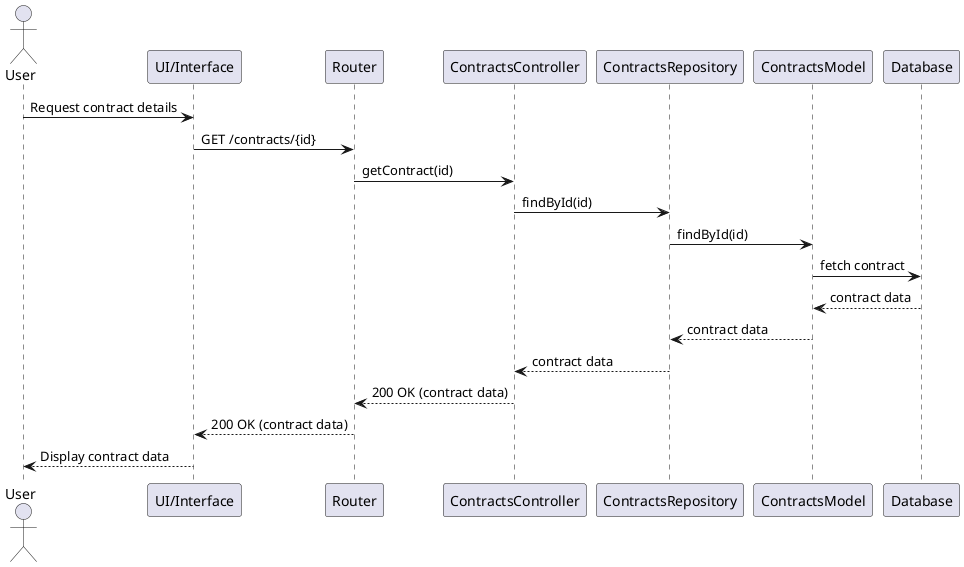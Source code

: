 @startuml
actor User
participant "UI/Interface" as UI
participant "Router" as Router
participant "ContractsController" as Controller
participant "ContractsRepository" as Repository
participant "ContractsModel" as Model
participant "Database" as DB

User -> UI: Request contract details
UI -> Router: GET /contracts/{id}
Router -> Controller: getContract(id)
Controller -> Repository: findById(id)
Repository -> Model: findById(id)
Model -> DB: fetch contract
DB --> Model: contract data
Model --> Repository: contract data
Repository --> Controller: contract data
Controller --> Router: 200 OK (contract data)
Router --> UI: 200 OK (contract data)
UI --> User: Display contract data
@enduml

